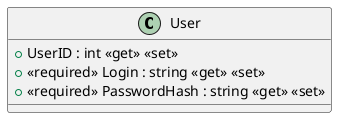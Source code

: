@startuml
class User {
    + UserID : int <<get>> <<set>>
    + <<required>> Login : string <<get>> <<set>>
    + <<required>> PasswordHash : string <<get>> <<set>>
}
@enduml
